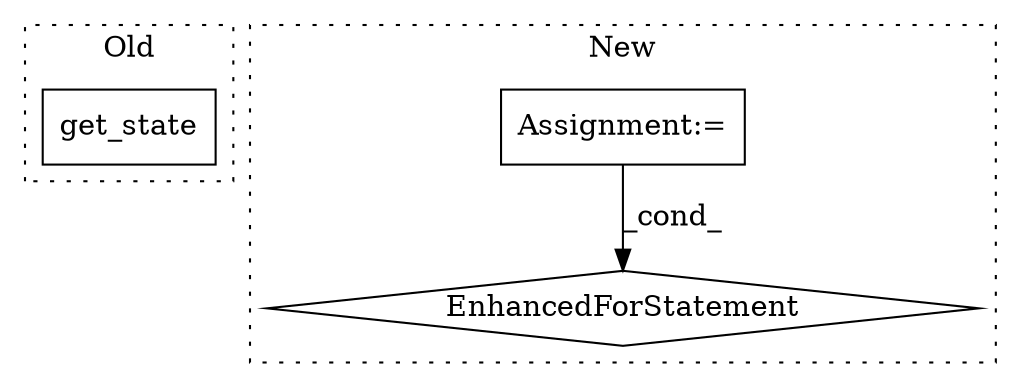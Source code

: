 digraph G {
subgraph cluster0 {
1 [label="get_state" a="32" s="3989" l="11" shape="box"];
label = "Old";
style="dotted";
}
subgraph cluster1 {
2 [label="EnhancedForStatement" a="70" s="4689,4765" l="61,2" shape="diamond"];
3 [label="Assignment:=" a="7" s="4689,4765" l="61,2" shape="box"];
label = "New";
style="dotted";
}
3 -> 2 [label="_cond_"];
}